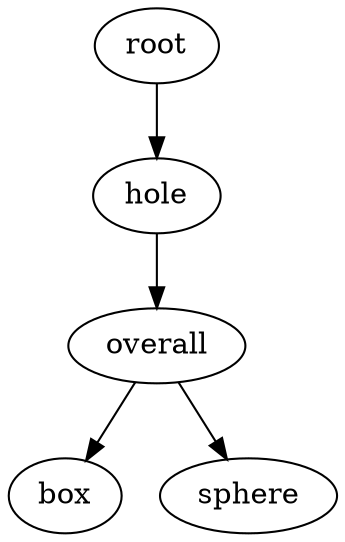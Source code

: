 digraph hole {
    root_16 [label="root"];
    hole_17 [label="hole"];
    overall_18 [label="overall"];
    box_19 [label="box"];
    sphere_20 [label="sphere"];
    root_16 -> hole_17;
    hole_17 -> overall_18;
    overall_18 -> box_19;
    overall_18 -> sphere_20;
}
